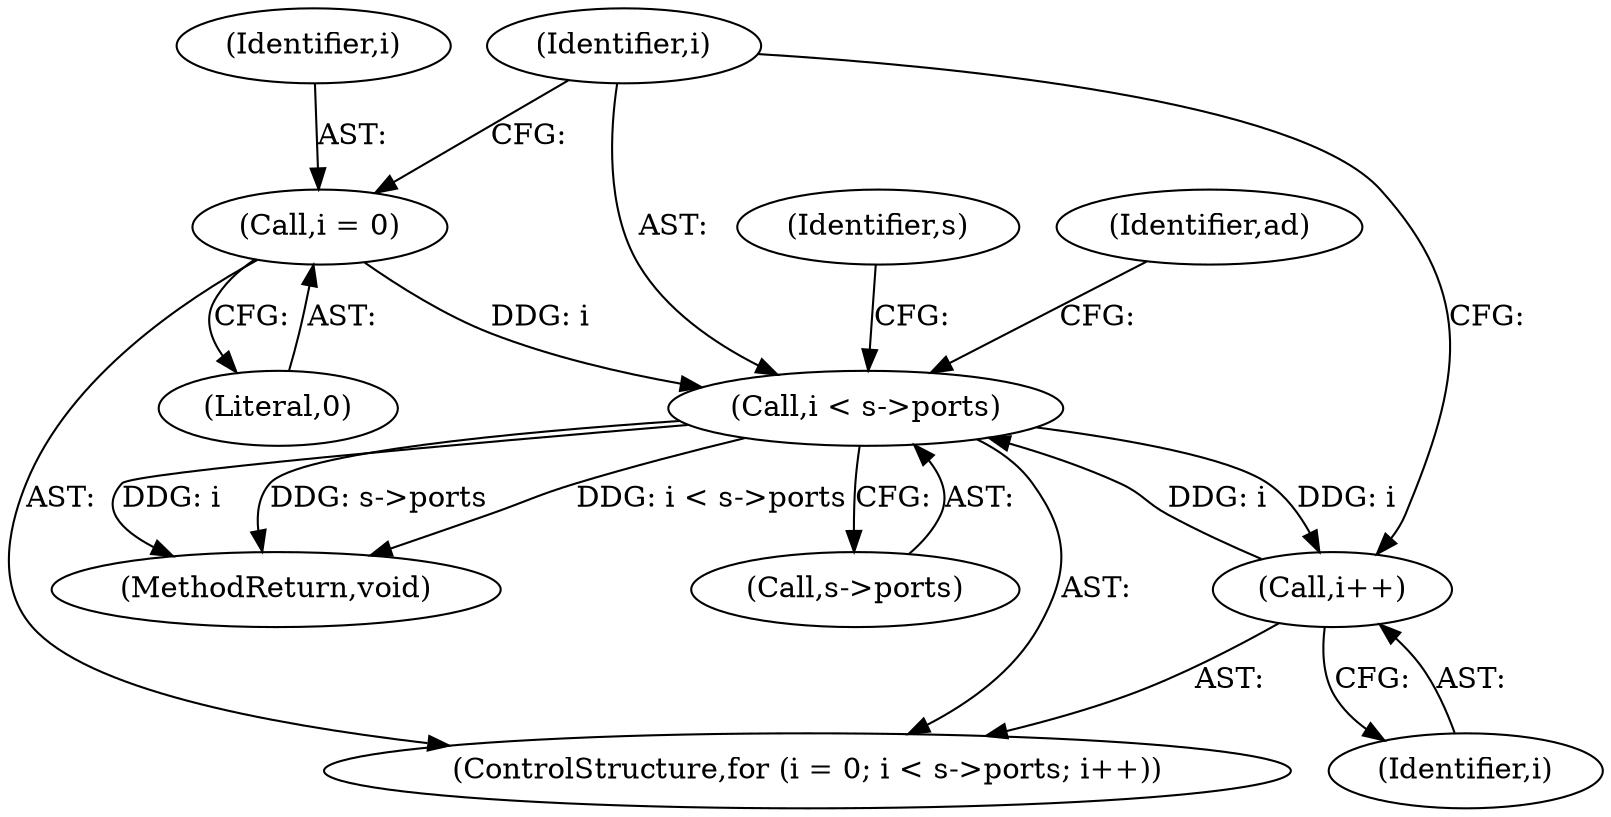 digraph "0_qemu_d68f0f778e7f4fbd674627274267f269e40f0b04@pointer" {
"1000109" [label="(Call,i < s->ports)"];
"1000106" [label="(Call,i = 0)"];
"1000114" [label="(Call,i++)"];
"1000109" [label="(Call,i < s->ports)"];
"1000107" [label="(Identifier,i)"];
"1000114" [label="(Call,i++)"];
"1000151" [label="(Identifier,s)"];
"1000119" [label="(Identifier,ad)"];
"1000105" [label="(ControlStructure,for (i = 0; i < s->ports; i++))"];
"1000110" [label="(Identifier,i)"];
"1000153" [label="(MethodReturn,void)"];
"1000111" [label="(Call,s->ports)"];
"1000108" [label="(Literal,0)"];
"1000115" [label="(Identifier,i)"];
"1000109" [label="(Call,i < s->ports)"];
"1000106" [label="(Call,i = 0)"];
"1000109" -> "1000105"  [label="AST: "];
"1000109" -> "1000111"  [label="CFG: "];
"1000110" -> "1000109"  [label="AST: "];
"1000111" -> "1000109"  [label="AST: "];
"1000119" -> "1000109"  [label="CFG: "];
"1000151" -> "1000109"  [label="CFG: "];
"1000109" -> "1000153"  [label="DDG: i"];
"1000109" -> "1000153"  [label="DDG: s->ports"];
"1000109" -> "1000153"  [label="DDG: i < s->ports"];
"1000106" -> "1000109"  [label="DDG: i"];
"1000114" -> "1000109"  [label="DDG: i"];
"1000109" -> "1000114"  [label="DDG: i"];
"1000106" -> "1000105"  [label="AST: "];
"1000106" -> "1000108"  [label="CFG: "];
"1000107" -> "1000106"  [label="AST: "];
"1000108" -> "1000106"  [label="AST: "];
"1000110" -> "1000106"  [label="CFG: "];
"1000114" -> "1000105"  [label="AST: "];
"1000114" -> "1000115"  [label="CFG: "];
"1000115" -> "1000114"  [label="AST: "];
"1000110" -> "1000114"  [label="CFG: "];
}
